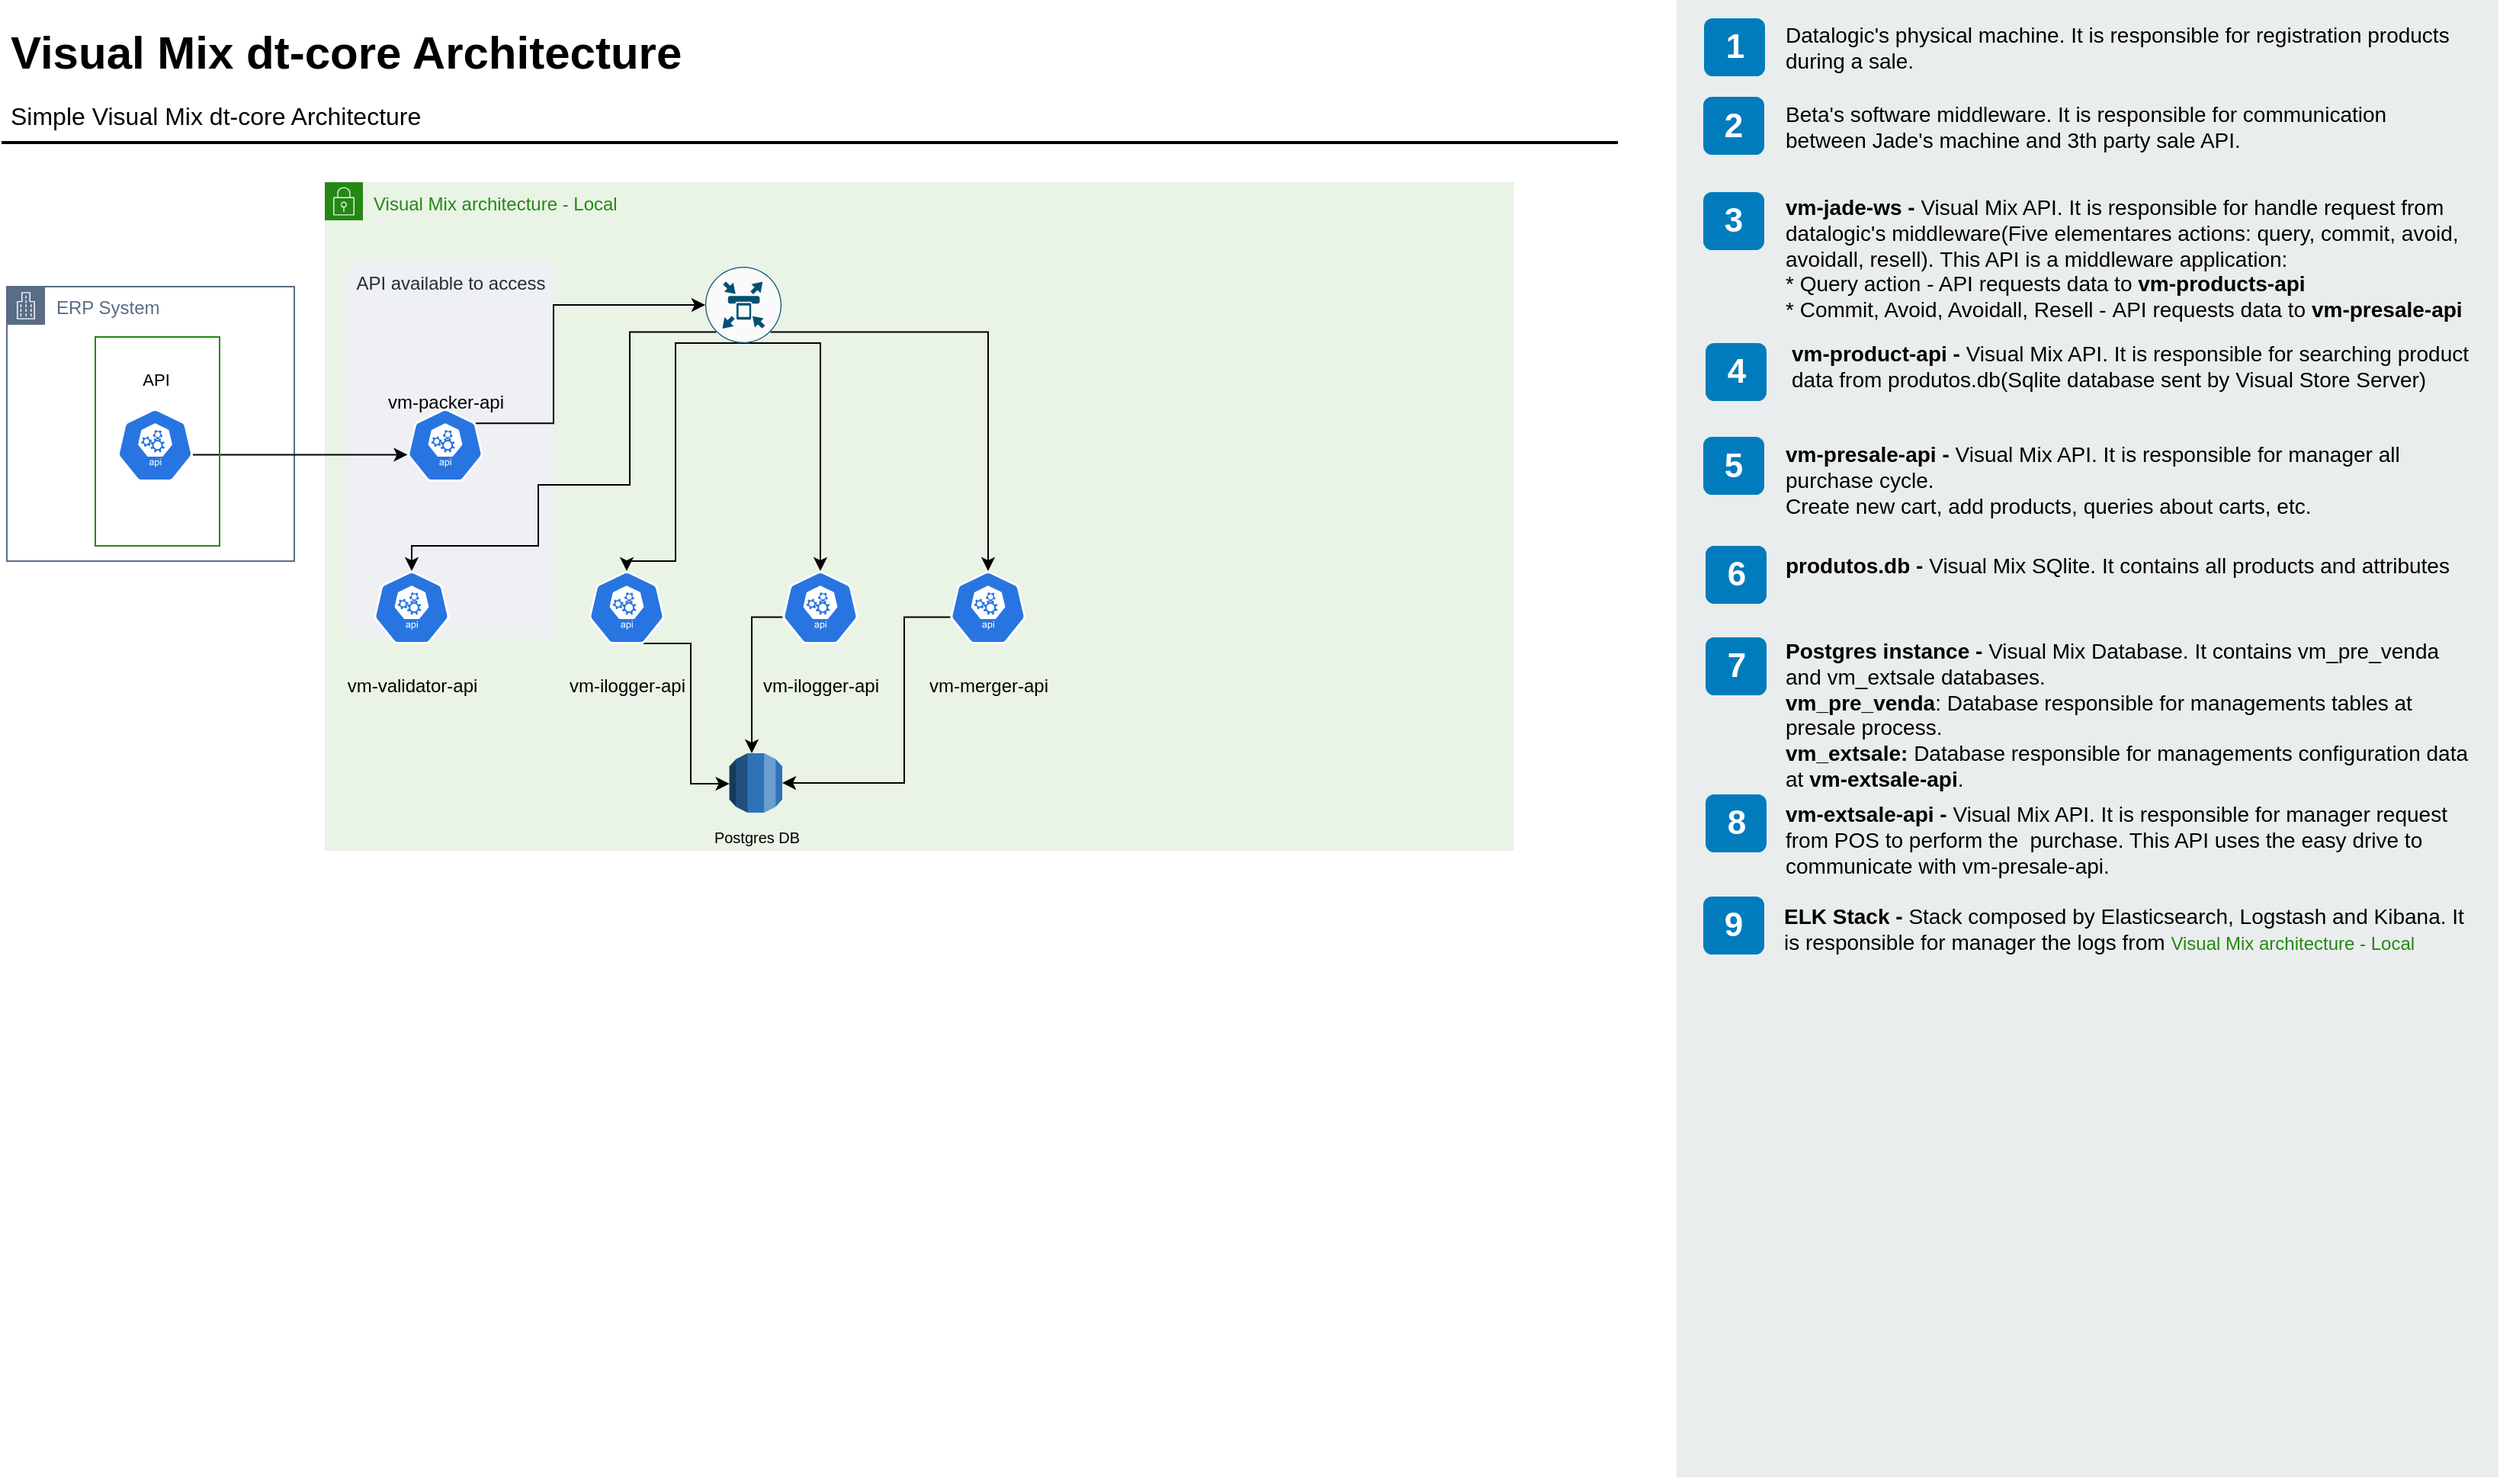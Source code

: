 <mxfile version="13.6.3" type="github"><diagram id="Ht1M8jgEwFfnCIfOTk4-" name="api-flux"><mxGraphModel dx="1323" dy="631" grid="1" gridSize="10" guides="1" tooltips="1" connect="1" arrows="1" fold="1" page="1" pageScale="1" pageWidth="827" pageHeight="1169" math="0" shadow="0"><root><mxCell id="0"/><mxCell id="1" parent="0"/><mxCell id="UEzPUAAOIrF-is8g5C7q-1" value="ERP System" style="points=[[0,0],[0.25,0],[0.5,0],[0.75,0],[1,0],[1,0.25],[1,0.5],[1,0.75],[1,1],[0.75,1],[0.5,1],[0.25,1],[0,1],[0,0.75],[0,0.5],[0,0.25]];outlineConnect=0;gradientColor=none;html=1;whiteSpace=wrap;fontSize=12;fontStyle=0;shape=mxgraph.aws4.group;grIcon=mxgraph.aws4.group_corporate_data_center;strokeColor=#5A6C86;fillColor=none;verticalAlign=top;align=left;spacingLeft=30;fontColor=#5A6C86;dashed=0;" parent="1" vertex="1"><mxGeometry x="11.5" y="240" width="188.5" height="180" as="geometry"/></mxCell><mxCell id="-QjtrjUzRDEMRZ5MF8oH-47" value="Visual Mix dt-core Architecture" style="text;html=1;resizable=0;points=[];autosize=1;align=left;verticalAlign=top;spacingTop=-4;fontSize=30;fontStyle=1" parent="1" vertex="1"><mxGeometry x="12" y="65.5" width="460" height="40" as="geometry"/></mxCell><mxCell id="-QjtrjUzRDEMRZ5MF8oH-48" value="Simple Visual Mix dt-core Architecture" style="text;html=1;resizable=0;points=[];autosize=1;align=left;verticalAlign=top;spacingTop=-4;fontSize=16" parent="1" vertex="1"><mxGeometry x="12" y="115.5" width="290" height="20" as="geometry"/></mxCell><mxCell id="SCVMTBWpLvtzJIhz15lM-1" value="" style="line;strokeWidth=2;html=1;fontSize=14;" parent="1" vertex="1"><mxGeometry x="8" y="140.5" width="1060" height="10" as="geometry"/></mxCell><mxCell id="7OVz4w7n9kzEPWy-4BBC-3" value="" style="rounded=0;whiteSpace=wrap;html=1;fillColor=#EAEDED;fontSize=22;fontColor=#FFFFFF;strokeColor=none;labelBackgroundColor=none;" parent="1" vertex="1"><mxGeometry x="1106.5" y="52" width="539" height="969" as="geometry"/></mxCell><mxCell id="7OVz4w7n9kzEPWy-4BBC-4" value="1" style="rounded=1;whiteSpace=wrap;html=1;fillColor=#007CBD;strokeColor=none;fontColor=#FFFFFF;fontStyle=1;fontSize=22;labelBackgroundColor=none;" parent="1" vertex="1"><mxGeometry x="1124.5" y="64" width="40" height="38" as="geometry"/></mxCell><mxCell id="7OVz4w7n9kzEPWy-4BBC-5" value="2" style="rounded=1;whiteSpace=wrap;html=1;fillColor=#007CBD;strokeColor=none;fontColor=#FFFFFF;fontStyle=1;fontSize=22;labelBackgroundColor=none;" parent="1" vertex="1"><mxGeometry x="1124" y="115.5" width="40" height="38" as="geometry"/></mxCell><mxCell id="7OVz4w7n9kzEPWy-4BBC-6" value="3" style="rounded=1;whiteSpace=wrap;html=1;fillColor=#007CBD;strokeColor=none;fontColor=#FFFFFF;fontStyle=1;fontSize=22;labelBackgroundColor=none;" parent="1" vertex="1"><mxGeometry x="1124" y="178" width="40" height="38" as="geometry"/></mxCell><mxCell id="7OVz4w7n9kzEPWy-4BBC-7" value="4" style="rounded=1;whiteSpace=wrap;html=1;fillColor=#007CBD;strokeColor=none;fontColor=#FFFFFF;fontStyle=1;fontSize=22;labelBackgroundColor=none;" parent="1" vertex="1"><mxGeometry x="1125.5" y="277" width="40" height="38" as="geometry"/></mxCell><mxCell id="7OVz4w7n9kzEPWy-4BBC-8" value="5" style="rounded=1;whiteSpace=wrap;html=1;fillColor=#007CBD;strokeColor=none;fontColor=#FFFFFF;fontStyle=1;fontSize=22;labelBackgroundColor=none;" parent="1" vertex="1"><mxGeometry x="1124" y="338.5" width="40" height="38" as="geometry"/></mxCell><mxCell id="7OVz4w7n9kzEPWy-4BBC-9" value="6" style="rounded=1;whiteSpace=wrap;html=1;fillColor=#007CBD;strokeColor=none;fontColor=#FFFFFF;fontStyle=1;fontSize=22;labelBackgroundColor=none;" parent="1" vertex="1"><mxGeometry x="1125.5" y="410" width="40" height="38" as="geometry"/></mxCell><mxCell id="7OVz4w7n9kzEPWy-4BBC-10" value="7" style="rounded=1;whiteSpace=wrap;html=1;fillColor=#007CBD;strokeColor=none;fontColor=#FFFFFF;fontStyle=1;fontSize=22;labelBackgroundColor=none;" parent="1" vertex="1"><mxGeometry x="1125.5" y="470" width="40" height="38" as="geometry"/></mxCell><mxCell id="7OVz4w7n9kzEPWy-4BBC-11" value="8" style="rounded=1;whiteSpace=wrap;html=1;fillColor=#007CBD;strokeColor=none;fontColor=#FFFFFF;fontStyle=1;fontSize=22;labelBackgroundColor=none;" parent="1" vertex="1"><mxGeometry x="1125.5" y="573" width="40" height="38" as="geometry"/></mxCell><mxCell id="7OVz4w7n9kzEPWy-4BBC-13" value="&lt;span&gt;Datalogic's physical&amp;nbsp;machine. It is responsible&amp;nbsp;for&amp;nbsp;registration products during a sale.&amp;nbsp;&lt;br&gt;&lt;br&gt;&lt;/span&gt;" style="text;html=1;align=left;verticalAlign=top;spacingTop=-4;fontSize=14;labelBackgroundColor=none;whiteSpace=wrap;" parent="1" vertex="1"><mxGeometry x="1176" y="63.5" width="449" height="46.5" as="geometry"/></mxCell><mxCell id="7OVz4w7n9kzEPWy-4BBC-14" value="Beta's software middleware. It is responsible for communication between Jade's machine and 3th party sale API." style="text;html=1;align=left;verticalAlign=top;spacingTop=-4;fontSize=14;labelBackgroundColor=none;whiteSpace=wrap;" parent="1" vertex="1"><mxGeometry x="1176" y="116" width="450" height="43.5" as="geometry"/></mxCell><mxCell id="7OVz4w7n9kzEPWy-4BBC-15" value="&lt;b&gt;vm-jade-ws -&amp;nbsp;&lt;/b&gt;Visual Mix API. It is responsible for handle request from datalogic's middleware(Five elementares actions: query, commit, avoid, avoidall, resell).&amp;nbsp;This API is a middleware application: &lt;br&gt;* Query action - API requests data to &lt;b&gt;vm-products-api&lt;br&gt;&lt;/b&gt;* Commit, Avoid, Avoidall, Resell -&amp;nbsp;API requests data to&amp;nbsp;&lt;b&gt;vm-presale-api&lt;/b&gt;" style="text;html=1;align=left;verticalAlign=top;spacingTop=-4;fontSize=14;labelBackgroundColor=none;whiteSpace=wrap;" parent="1" vertex="1"><mxGeometry x="1176" y="176.5" width="450" height="117" as="geometry"/></mxCell><mxCell id="7OVz4w7n9kzEPWy-4BBC-16" value="&lt;span&gt;&lt;b&gt;vm-product-api&amp;nbsp;&lt;/b&gt;&lt;/span&gt;&lt;b&gt;-&amp;nbsp;&lt;/b&gt;Visual Mix API. It is responsible for searching product data from produtos.db(Sqlite database sent by Visual Store Server)" style="text;html=1;align=left;verticalAlign=top;spacingTop=-4;fontSize=14;labelBackgroundColor=none;whiteSpace=wrap;" parent="1" vertex="1"><mxGeometry x="1179.5" y="272.5" width="450" height="49.5" as="geometry"/></mxCell><mxCell id="7OVz4w7n9kzEPWy-4BBC-17" value="&lt;b&gt;vm-presale-api&amp;nbsp;&lt;/b&gt;&lt;b&gt;-&amp;nbsp;&lt;/b&gt;Visual Mix API. It is responsible for manager all purchase cycle. &lt;br&gt;Create new cart, add products, queries about carts, etc." style="text;html=1;align=left;verticalAlign=top;spacingTop=-4;fontSize=14;labelBackgroundColor=none;whiteSpace=wrap;" parent="1" vertex="1"><mxGeometry x="1176" y="338.5" width="449" height="62.5" as="geometry"/></mxCell><mxCell id="7OVz4w7n9kzEPWy-4BBC-18" value="&lt;b&gt;produtos.db&amp;nbsp;&lt;/b&gt;&lt;b&gt;-&amp;nbsp;&lt;/b&gt;Visual Mix&amp;nbsp;SQlite.&amp;nbsp;It contains all products and attributes&amp;nbsp;&lt;br&gt;" style="text;html=1;align=left;verticalAlign=top;spacingTop=-4;fontSize=14;labelBackgroundColor=none;whiteSpace=wrap;" parent="1" vertex="1"><mxGeometry x="1176" y="411.5" width="450" height="28.5" as="geometry"/></mxCell><mxCell id="7OVz4w7n9kzEPWy-4BBC-20" value="&lt;b&gt;vm-extsale-api&amp;nbsp;&lt;/b&gt;&lt;b&gt;-&amp;nbsp;&lt;/b&gt;Visual Mix API. It is responsible for manager request from POS to perform the &amp;nbsp;purchase. This API uses the easy drive to communicate with vm-presale-api." style="text;html=1;align=left;verticalAlign=top;spacingTop=-4;fontSize=14;labelBackgroundColor=none;whiteSpace=wrap;" parent="1" vertex="1"><mxGeometry x="1176" y="574.5" width="449" height="55.5" as="geometry"/></mxCell><mxCell id="J2uJuzHB50UTJ_rWJ9Sv-3" value="Visual Mix architecture - Local" style="points=[[0,0],[0.25,0],[0.5,0],[0.75,0],[1,0],[1,0.25],[1,0.5],[1,0.75],[1,1],[0.75,1],[0.5,1],[0.25,1],[0,1],[0,0.75],[0,0.5],[0,0.25]];outlineConnect=0;gradientColor=none;html=1;whiteSpace=wrap;fontSize=12;fontStyle=0;shape=mxgraph.aws4.group;grIcon=mxgraph.aws4.group_security_group;grStroke=0;strokeColor=#248814;fillColor=#E9F3E6;verticalAlign=top;align=left;spacingLeft=30;fontColor=#248814;dashed=0;" parent="1" vertex="1"><mxGeometry x="220" y="171.5" width="780" height="438.5" as="geometry"/></mxCell><mxCell id="J2uJuzHB50UTJ_rWJ9Sv-4" value="API available to access" style="fillColor=#EFF0F3;strokeColor=none;dashed=0;verticalAlign=top;fontStyle=0;fontColor=#232F3D;" parent="1" vertex="1"><mxGeometry x="235.5" y="224" width="134.5" height="246" as="geometry"/></mxCell><mxCell id="pg-TI0eai8KicBBsOzWG-5" style="edgeStyle=orthogonalEdgeStyle;rounded=0;orthogonalLoop=1;jettySize=auto;html=1;exitX=0.9;exitY=0.2;exitDx=0;exitDy=0;exitPerimeter=0;entryX=0;entryY=0.5;entryDx=0;entryDy=0;entryPerimeter=0;" edge="1" parent="1" source="J2uJuzHB50UTJ_rWJ9Sv-5" target="pg-TI0eai8KicBBsOzWG-4"><mxGeometry relative="1" as="geometry"><Array as="points"><mxPoint x="370" y="330"/><mxPoint x="370" y="252"/></Array></mxGeometry></mxCell><mxCell id="J2uJuzHB50UTJ_rWJ9Sv-5" value="vm-packer-api&lt;br&gt;&lt;br&gt;&lt;br&gt;&lt;br&gt;&lt;br&gt;" style="html=1;dashed=0;whitespace=wrap;fillColor=#2875E2;strokeColor=#ffffff;points=[[0.005,0.63,0],[0.1,0.2,0],[0.9,0.2,0],[0.5,0,0],[0.995,0.63,0],[0.72,0.99,0],[0.5,1,0],[0.28,0.99,0]];shape=mxgraph.kubernetes.icon;prIcon=api" parent="1" vertex="1"><mxGeometry x="274" y="320" width="50" height="48" as="geometry"/></mxCell><mxCell id="J2uJuzHB50UTJ_rWJ9Sv-8" style="edgeStyle=orthogonalEdgeStyle;rounded=0;orthogonalLoop=1;jettySize=auto;html=1;exitX=0.995;exitY=0.63;exitDx=0;exitDy=0;exitPerimeter=0;entryX=0.005;entryY=0.63;entryDx=0;entryDy=0;entryPerimeter=0;" parent="1" source="J2uJuzHB50UTJ_rWJ9Sv-2" target="J2uJuzHB50UTJ_rWJ9Sv-5" edge="1"><mxGeometry relative="1" as="geometry"/></mxCell><mxCell id="J2uJuzHB50UTJ_rWJ9Sv-10" value="&lt;br&gt;&lt;br&gt;&lt;br&gt;&lt;br&gt;&lt;br&gt;&lt;br&gt;&lt;br&gt;&lt;br&gt;&lt;br&gt;&lt;br&gt;&lt;br&gt;vm-validator-api&lt;br&gt;&lt;br&gt;&lt;br&gt;&lt;br&gt;&lt;br&gt;" style="html=1;dashed=0;whitespace=wrap;fillColor=#2875E2;strokeColor=#ffffff;points=[[0.005,0.63,0],[0.1,0.2,0],[0.9,0.2,0],[0.5,0,0],[0.995,0.63,0],[0.72,0.99,0],[0.5,1,0],[0.28,0.99,0]];shape=mxgraph.kubernetes.icon;prIcon=api" parent="1" vertex="1"><mxGeometry x="252" y="426.5" width="50" height="48" as="geometry"/></mxCell><mxCell id="J2uJuzHB50UTJ_rWJ9Sv-26" value="&lt;font style=&quot;font-size: 10px&quot;&gt;Postgres DB&lt;/font&gt;" style="outlineConnect=0;dashed=0;verticalLabelPosition=bottom;verticalAlign=top;align=center;html=1;shape=mxgraph.aws3.rds;fillColor=#2E73B8;gradientColor=none;fontSize=14;" parent="1" vertex="1"><mxGeometry x="485.34" y="546" width="34.66" height="39" as="geometry"/></mxCell><mxCell id="J2uJuzHB50UTJ_rWJ9Sv-67" value="&lt;b&gt;Postgres instance&amp;nbsp;&lt;/b&gt;&lt;b&gt;-&amp;nbsp;&lt;/b&gt;Visual Mix&amp;nbsp;Database.&amp;nbsp;It contains vm_pre_venda and vm_extsale databases.&lt;br&gt;&lt;b&gt;vm_pre_venda&lt;/b&gt;: Database responsible for managements tables at presale process.&lt;br&gt;&lt;b&gt;vm_extsale:&amp;nbsp;&lt;/b&gt;Database responsible for managements configuration data at &lt;b&gt;vm-extsale-api&lt;/b&gt;.&lt;b&gt;&lt;br&gt;&amp;nbsp;&lt;/b&gt;" style="text;html=1;align=left;verticalAlign=top;spacingTop=-4;fontSize=14;labelBackgroundColor=none;whiteSpace=wrap;" parent="1" vertex="1"><mxGeometry x="1176" y="467.75" width="450" height="105.25" as="geometry"/></mxCell><mxCell id="qsztV1aWT4bm1WWWcHLa-16" value="9" style="rounded=1;whiteSpace=wrap;html=1;fillColor=#007CBD;strokeColor=none;fontColor=#FFFFFF;fontStyle=1;fontSize=22;labelBackgroundColor=none;" parent="1" vertex="1"><mxGeometry x="1124" y="640" width="40" height="38" as="geometry"/></mxCell><mxCell id="qsztV1aWT4bm1WWWcHLa-17" value="&lt;b&gt;ELK Stack&amp;nbsp;&lt;/b&gt;&lt;b&gt;-&amp;nbsp;&lt;/b&gt;Stack composed by Elasticsearch, Logstash and Kibana. It is responsible for manager the logs from&amp;nbsp;&lt;span style=&quot;color: rgb(36 , 136 , 20) ; font-size: 12px&quot;&gt;Visual Mix architecture - Local&lt;/span&gt;" style="text;html=1;align=left;verticalAlign=top;spacingTop=-4;fontSize=14;labelBackgroundColor=none;whiteSpace=wrap;" parent="1" vertex="1"><mxGeometry x="1174.5" y="641.5" width="449" height="55.5" as="geometry"/></mxCell><mxCell id="pg-TI0eai8KicBBsOzWG-1" value="" style="group" vertex="1" connectable="0" parent="1"><mxGeometry x="69.5" y="273" width="81.5" height="137" as="geometry"/></mxCell><mxCell id="UEzPUAAOIrF-is8g5C7q-5" value="" style="whiteSpace=wrap;html=1;dashed=0;fontColor=#AAB7B8;fontStyle=0;align=left;verticalAlign=top;strokeColor=#248814;fillColor=none;gradientColor=none;spacingLeft=30;" parent="pg-TI0eai8KicBBsOzWG-1" vertex="1"><mxGeometry width="81.5" height="137" as="geometry"/></mxCell><mxCell id="J2uJuzHB50UTJ_rWJ9Sv-2" value="&lt;font style=&quot;font-size: 11px&quot;&gt;API&lt;br&gt;&lt;br&gt;&lt;br&gt;&lt;br&gt;&lt;br&gt;&lt;br&gt;&lt;br&gt;&lt;/font&gt;" style="html=1;dashed=0;whitespace=wrap;fillColor=#2875E2;strokeColor=#ffffff;points=[[0.005,0.63,0],[0.1,0.2,0],[0.9,0.2,0],[0.5,0,0],[0.995,0.63,0],[0.72,0.99,0],[0.5,1,0],[0.28,0.99,0]];shape=mxgraph.kubernetes.icon;prIcon=api" parent="pg-TI0eai8KicBBsOzWG-1" vertex="1"><mxGeometry x="14.25" y="47" width="50" height="48" as="geometry"/></mxCell><mxCell id="pg-TI0eai8KicBBsOzWG-6" style="edgeStyle=orthogonalEdgeStyle;rounded=0;orthogonalLoop=1;jettySize=auto;html=1;exitX=0.145;exitY=0.855;exitDx=0;exitDy=0;exitPerimeter=0;" edge="1" parent="1" source="pg-TI0eai8KicBBsOzWG-4" target="J2uJuzHB50UTJ_rWJ9Sv-10"><mxGeometry relative="1" as="geometry"><Array as="points"><mxPoint x="420" y="270"/><mxPoint x="420" y="370"/><mxPoint x="360" y="370"/><mxPoint x="360" y="410"/><mxPoint x="277" y="410"/></Array></mxGeometry></mxCell><mxCell id="pg-TI0eai8KicBBsOzWG-9" style="edgeStyle=orthogonalEdgeStyle;rounded=0;orthogonalLoop=1;jettySize=auto;html=1;exitX=0.5;exitY=1;exitDx=0;exitDy=0;exitPerimeter=0;entryX=0.5;entryY=0;entryDx=0;entryDy=0;entryPerimeter=0;" edge="1" parent="1" source="pg-TI0eai8KicBBsOzWG-4" target="pg-TI0eai8KicBBsOzWG-7"><mxGeometry relative="1" as="geometry"><Array as="points"><mxPoint x="450" y="277"/><mxPoint x="450" y="420"/><mxPoint x="418" y="420"/></Array></mxGeometry></mxCell><mxCell id="pg-TI0eai8KicBBsOzWG-13" style="edgeStyle=orthogonalEdgeStyle;rounded=0;orthogonalLoop=1;jettySize=auto;html=1;exitX=0.5;exitY=1;exitDx=0;exitDy=0;exitPerimeter=0;" edge="1" parent="1" source="pg-TI0eai8KicBBsOzWG-4" target="pg-TI0eai8KicBBsOzWG-12"><mxGeometry relative="1" as="geometry"><Array as="points"><mxPoint x="545" y="277"/></Array></mxGeometry></mxCell><mxCell id="pg-TI0eai8KicBBsOzWG-16" style="edgeStyle=orthogonalEdgeStyle;rounded=0;orthogonalLoop=1;jettySize=auto;html=1;exitX=0.855;exitY=0.856;exitDx=0;exitDy=0;exitPerimeter=0;" edge="1" parent="1" source="pg-TI0eai8KicBBsOzWG-4" target="pg-TI0eai8KicBBsOzWG-15"><mxGeometry relative="1" as="geometry"/></mxCell><mxCell id="pg-TI0eai8KicBBsOzWG-4" value="" style="points=[[0.5,0,0],[1,0.5,0],[0.5,1,0],[0,0.5,0],[0.145,0.145,0],[0.856,0.145,0],[0.855,0.856,0],[0.145,0.855,0]];verticalLabelPosition=bottom;html=1;verticalAlign=top;aspect=fixed;align=center;pointerEvents=1;shape=mxgraph.cisco19.rect;prIcon=ip_telephone_router;fillColor=#FAFAFA;strokeColor=#005073;" vertex="1" parent="1"><mxGeometry x="469.5" y="227" width="50" height="50" as="geometry"/></mxCell><mxCell id="pg-TI0eai8KicBBsOzWG-18" style="edgeStyle=orthogonalEdgeStyle;rounded=0;orthogonalLoop=1;jettySize=auto;html=1;exitX=0.72;exitY=0.99;exitDx=0;exitDy=0;exitPerimeter=0;" edge="1" parent="1" source="pg-TI0eai8KicBBsOzWG-7" target="J2uJuzHB50UTJ_rWJ9Sv-26"><mxGeometry relative="1" as="geometry"><Array as="points"><mxPoint x="460" y="474"/><mxPoint x="460" y="566"/></Array></mxGeometry></mxCell><mxCell id="pg-TI0eai8KicBBsOzWG-7" value="&lt;br&gt;&lt;br&gt;&lt;br&gt;&lt;br&gt;&lt;br&gt;&lt;br&gt;&lt;br&gt;&lt;br&gt;vm-ilogger-api&lt;br&gt;&lt;br&gt;" style="html=1;dashed=0;whitespace=wrap;fillColor=#2875E2;strokeColor=#ffffff;points=[[0.005,0.63,0],[0.1,0.2,0],[0.9,0.2,0],[0.5,0,0],[0.995,0.63,0],[0.72,0.99,0],[0.5,1,0],[0.28,0.99,0]];shape=mxgraph.kubernetes.icon;prIcon=api" vertex="1" parent="1"><mxGeometry x="393" y="426.5" width="50" height="48" as="geometry"/></mxCell><mxCell id="pg-TI0eai8KicBBsOzWG-19" style="edgeStyle=orthogonalEdgeStyle;rounded=0;orthogonalLoop=1;jettySize=auto;html=1;exitX=0.005;exitY=0.63;exitDx=0;exitDy=0;exitPerimeter=0;" edge="1" parent="1" source="pg-TI0eai8KicBBsOzWG-12" target="J2uJuzHB50UTJ_rWJ9Sv-26"><mxGeometry relative="1" as="geometry"><Array as="points"><mxPoint x="500" y="457"/></Array></mxGeometry></mxCell><mxCell id="pg-TI0eai8KicBBsOzWG-12" value="&lt;br&gt;&lt;br&gt;&lt;br&gt;&lt;br&gt;&lt;br&gt;&lt;br&gt;&lt;br&gt;&lt;br&gt;vm-ilogger-api&lt;br&gt;&lt;br&gt;" style="html=1;dashed=0;whitespace=wrap;fillColor=#2875E2;strokeColor=#ffffff;points=[[0.005,0.63,0],[0.1,0.2,0],[0.9,0.2,0],[0.5,0,0],[0.995,0.63,0],[0.72,0.99,0],[0.5,1,0],[0.28,0.99,0]];shape=mxgraph.kubernetes.icon;prIcon=api" vertex="1" parent="1"><mxGeometry x="520" y="426.5" width="50" height="48" as="geometry"/></mxCell><mxCell id="pg-TI0eai8KicBBsOzWG-20" style="edgeStyle=orthogonalEdgeStyle;rounded=0;orthogonalLoop=1;jettySize=auto;html=1;exitX=0.005;exitY=0.63;exitDx=0;exitDy=0;exitPerimeter=0;entryX=1;entryY=0.5;entryDx=0;entryDy=0;entryPerimeter=0;" edge="1" parent="1" source="pg-TI0eai8KicBBsOzWG-15" target="J2uJuzHB50UTJ_rWJ9Sv-26"><mxGeometry relative="1" as="geometry"><Array as="points"><mxPoint x="600" y="457"/><mxPoint x="600" y="566"/></Array></mxGeometry></mxCell><mxCell id="pg-TI0eai8KicBBsOzWG-15" value="&lt;br&gt;&lt;br&gt;&lt;br&gt;&lt;br&gt;&lt;br&gt;&lt;br&gt;&lt;br&gt;vm-merger-api" style="html=1;dashed=0;whitespace=wrap;fillColor=#2875E2;strokeColor=#ffffff;points=[[0.005,0.63,0],[0.1,0.2,0],[0.9,0.2,0],[0.5,0,0],[0.995,0.63,0],[0.72,0.99,0],[0.5,1,0],[0.28,0.99,0]];shape=mxgraph.kubernetes.icon;prIcon=api" vertex="1" parent="1"><mxGeometry x="630" y="426.5" width="50" height="48" as="geometry"/></mxCell></root></mxGraphModel></diagram></mxfile>